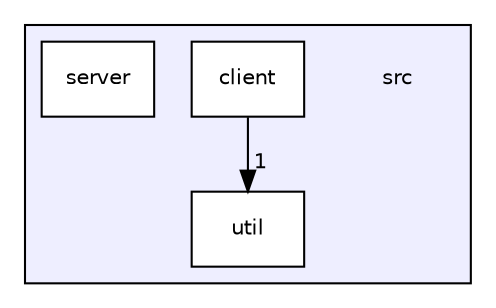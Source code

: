 digraph "/home/runner/work/feup-sope-proj2/feup-sope-proj2/src" {
  compound=true
  node [ fontsize="10", fontname="Helvetica"];
  edge [ labelfontsize="10", labelfontname="Helvetica"];
  subgraph clusterdir_68267d1309a1af8e8297ef4c3efbcdba {
    graph [ bgcolor="#eeeeff", pencolor="black", label="" URL="dir_68267d1309a1af8e8297ef4c3efbcdba.html"];
    dir_68267d1309a1af8e8297ef4c3efbcdba [shape=plaintext label="src"];
    dir_6908ff505388a07996d238c763adbdab [shape=box label="client" color="black" fillcolor="white" style="filled" URL="dir_6908ff505388a07996d238c763adbdab.html"];
    dir_075bb3ff235063c77951cd176d15a741 [shape=box label="server" color="black" fillcolor="white" style="filled" URL="dir_075bb3ff235063c77951cd176d15a741.html"];
    dir_b7878ad5ecbf2506f4125b9d34c97e45 [shape=box label="util" color="black" fillcolor="white" style="filled" URL="dir_b7878ad5ecbf2506f4125b9d34c97e45.html"];
  }
  dir_6908ff505388a07996d238c763adbdab->dir_b7878ad5ecbf2506f4125b9d34c97e45 [headlabel="1", labeldistance=1.5 headhref="dir_000001_000003.html"];
}
